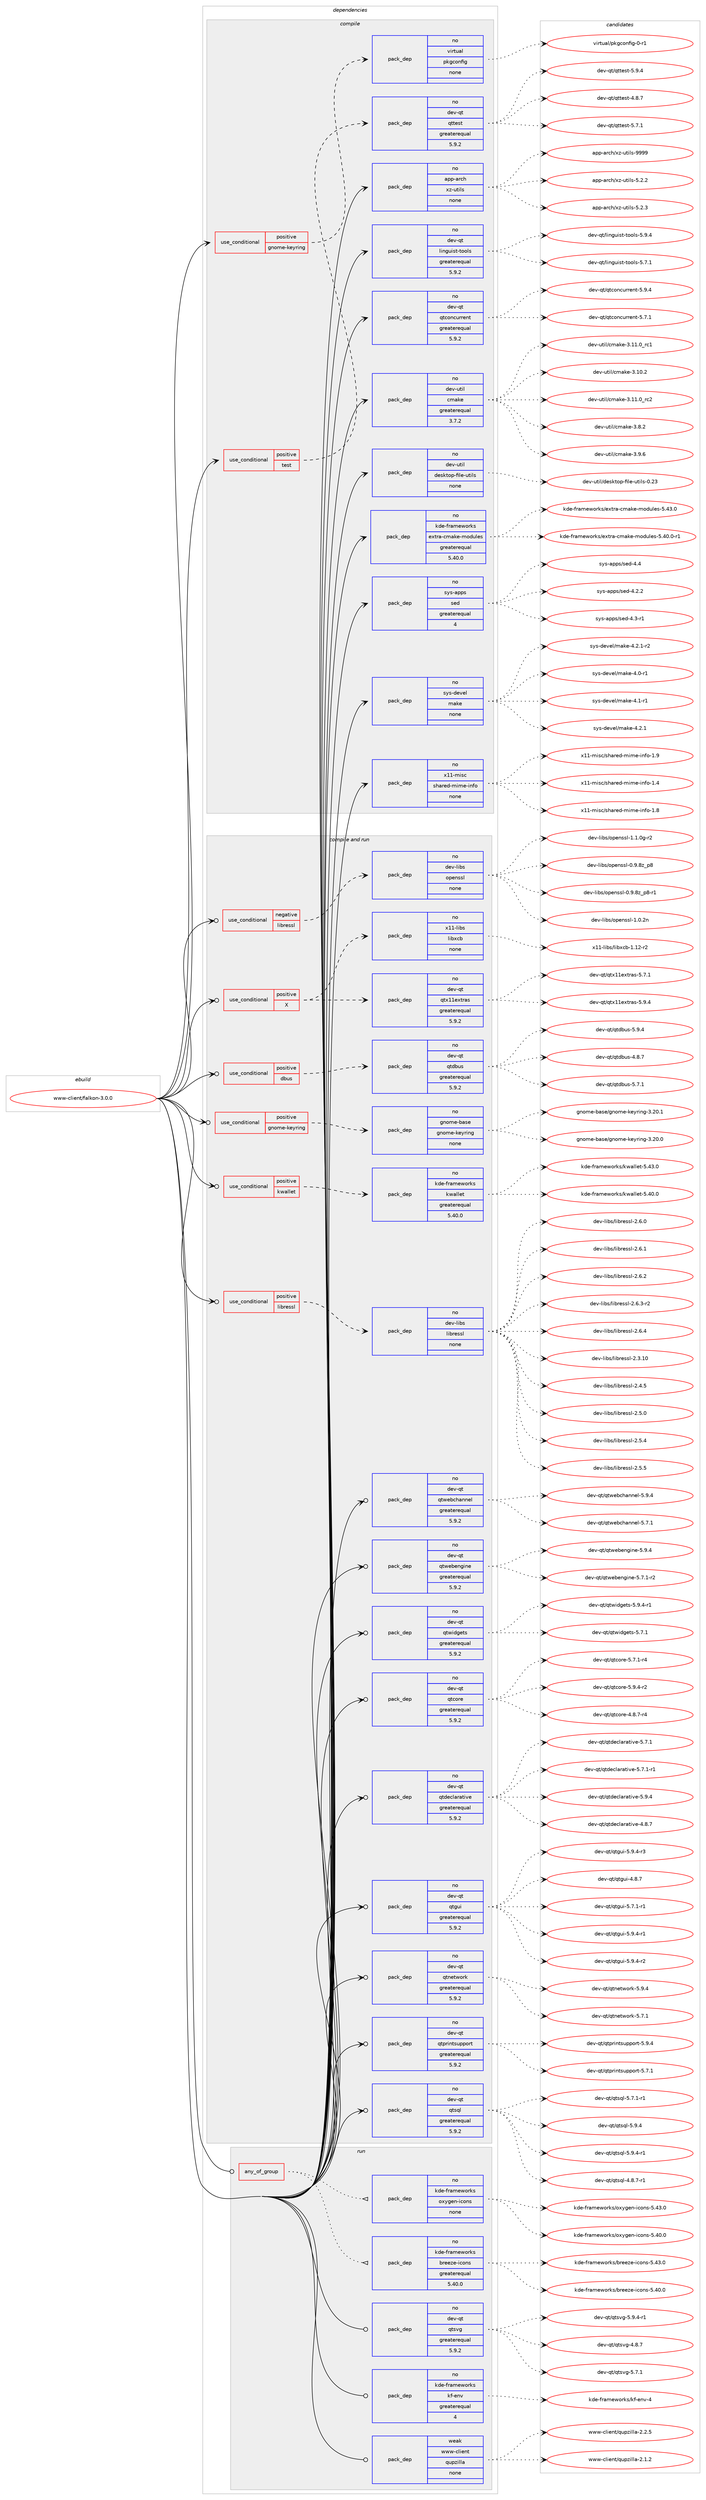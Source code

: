 digraph prolog {

# *************
# Graph options
# *************

newrank=true;
concentrate=true;
compound=true;
graph [rankdir=LR,fontname=Helvetica,fontsize=10,ranksep=1.5];#, ranksep=2.5, nodesep=0.2];
edge  [arrowhead=vee];
node  [fontname=Helvetica,fontsize=10];

# **********
# The ebuild
# **********

subgraph cluster_leftcol {
color=gray;
rank=same;
label=<<i>ebuild</i>>;
id [label="www-client/falkon-3.0.0", color=red, width=4, href="../www-client/falkon-3.0.0.svg"];
}

# ****************
# The dependencies
# ****************

subgraph cluster_midcol {
color=gray;
label=<<i>dependencies</i>>;
subgraph cluster_compile {
fillcolor="#eeeeee";
style=filled;
label=<<i>compile</i>>;
subgraph cond818 {
dependency7284 [label=<<TABLE BORDER="0" CELLBORDER="1" CELLSPACING="0" CELLPADDING="4"><TR><TD ROWSPAN="3" CELLPADDING="10">use_conditional</TD></TR><TR><TD>positive</TD></TR><TR><TD>gnome-keyring</TD></TR></TABLE>>, shape=none, color=red];
subgraph pack6366 {
dependency7285 [label=<<TABLE BORDER="0" CELLBORDER="1" CELLSPACING="0" CELLPADDING="4" WIDTH="220"><TR><TD ROWSPAN="6" CELLPADDING="30">pack_dep</TD></TR><TR><TD WIDTH="110">no</TD></TR><TR><TD>virtual</TD></TR><TR><TD>pkgconfig</TD></TR><TR><TD>none</TD></TR><TR><TD></TD></TR></TABLE>>, shape=none, color=blue];
}
dependency7284:e -> dependency7285:w [weight=20,style="dashed",arrowhead="vee"];
}
id:e -> dependency7284:w [weight=20,style="solid",arrowhead="vee"];
subgraph cond819 {
dependency7286 [label=<<TABLE BORDER="0" CELLBORDER="1" CELLSPACING="0" CELLPADDING="4"><TR><TD ROWSPAN="3" CELLPADDING="10">use_conditional</TD></TR><TR><TD>positive</TD></TR><TR><TD>test</TD></TR></TABLE>>, shape=none, color=red];
subgraph pack6367 {
dependency7287 [label=<<TABLE BORDER="0" CELLBORDER="1" CELLSPACING="0" CELLPADDING="4" WIDTH="220"><TR><TD ROWSPAN="6" CELLPADDING="30">pack_dep</TD></TR><TR><TD WIDTH="110">no</TD></TR><TR><TD>dev-qt</TD></TR><TR><TD>qttest</TD></TR><TR><TD>greaterequal</TD></TR><TR><TD>5.9.2</TD></TR></TABLE>>, shape=none, color=blue];
}
dependency7286:e -> dependency7287:w [weight=20,style="dashed",arrowhead="vee"];
}
id:e -> dependency7286:w [weight=20,style="solid",arrowhead="vee"];
subgraph pack6368 {
dependency7288 [label=<<TABLE BORDER="0" CELLBORDER="1" CELLSPACING="0" CELLPADDING="4" WIDTH="220"><TR><TD ROWSPAN="6" CELLPADDING="30">pack_dep</TD></TR><TR><TD WIDTH="110">no</TD></TR><TR><TD>app-arch</TD></TR><TR><TD>xz-utils</TD></TR><TR><TD>none</TD></TR><TR><TD></TD></TR></TABLE>>, shape=none, color=blue];
}
id:e -> dependency7288:w [weight=20,style="solid",arrowhead="vee"];
subgraph pack6369 {
dependency7289 [label=<<TABLE BORDER="0" CELLBORDER="1" CELLSPACING="0" CELLPADDING="4" WIDTH="220"><TR><TD ROWSPAN="6" CELLPADDING="30">pack_dep</TD></TR><TR><TD WIDTH="110">no</TD></TR><TR><TD>dev-qt</TD></TR><TR><TD>linguist-tools</TD></TR><TR><TD>greaterequal</TD></TR><TR><TD>5.9.2</TD></TR></TABLE>>, shape=none, color=blue];
}
id:e -> dependency7289:w [weight=20,style="solid",arrowhead="vee"];
subgraph pack6370 {
dependency7290 [label=<<TABLE BORDER="0" CELLBORDER="1" CELLSPACING="0" CELLPADDING="4" WIDTH="220"><TR><TD ROWSPAN="6" CELLPADDING="30">pack_dep</TD></TR><TR><TD WIDTH="110">no</TD></TR><TR><TD>dev-qt</TD></TR><TR><TD>qtconcurrent</TD></TR><TR><TD>greaterequal</TD></TR><TR><TD>5.9.2</TD></TR></TABLE>>, shape=none, color=blue];
}
id:e -> dependency7290:w [weight=20,style="solid",arrowhead="vee"];
subgraph pack6371 {
dependency7291 [label=<<TABLE BORDER="0" CELLBORDER="1" CELLSPACING="0" CELLPADDING="4" WIDTH="220"><TR><TD ROWSPAN="6" CELLPADDING="30">pack_dep</TD></TR><TR><TD WIDTH="110">no</TD></TR><TR><TD>dev-util</TD></TR><TR><TD>cmake</TD></TR><TR><TD>greaterequal</TD></TR><TR><TD>3.7.2</TD></TR></TABLE>>, shape=none, color=blue];
}
id:e -> dependency7291:w [weight=20,style="solid",arrowhead="vee"];
subgraph pack6372 {
dependency7292 [label=<<TABLE BORDER="0" CELLBORDER="1" CELLSPACING="0" CELLPADDING="4" WIDTH="220"><TR><TD ROWSPAN="6" CELLPADDING="30">pack_dep</TD></TR><TR><TD WIDTH="110">no</TD></TR><TR><TD>dev-util</TD></TR><TR><TD>desktop-file-utils</TD></TR><TR><TD>none</TD></TR><TR><TD></TD></TR></TABLE>>, shape=none, color=blue];
}
id:e -> dependency7292:w [weight=20,style="solid",arrowhead="vee"];
subgraph pack6373 {
dependency7293 [label=<<TABLE BORDER="0" CELLBORDER="1" CELLSPACING="0" CELLPADDING="4" WIDTH="220"><TR><TD ROWSPAN="6" CELLPADDING="30">pack_dep</TD></TR><TR><TD WIDTH="110">no</TD></TR><TR><TD>kde-frameworks</TD></TR><TR><TD>extra-cmake-modules</TD></TR><TR><TD>greaterequal</TD></TR><TR><TD>5.40.0</TD></TR></TABLE>>, shape=none, color=blue];
}
id:e -> dependency7293:w [weight=20,style="solid",arrowhead="vee"];
subgraph pack6374 {
dependency7294 [label=<<TABLE BORDER="0" CELLBORDER="1" CELLSPACING="0" CELLPADDING="4" WIDTH="220"><TR><TD ROWSPAN="6" CELLPADDING="30">pack_dep</TD></TR><TR><TD WIDTH="110">no</TD></TR><TR><TD>sys-apps</TD></TR><TR><TD>sed</TD></TR><TR><TD>greaterequal</TD></TR><TR><TD>4</TD></TR></TABLE>>, shape=none, color=blue];
}
id:e -> dependency7294:w [weight=20,style="solid",arrowhead="vee"];
subgraph pack6375 {
dependency7295 [label=<<TABLE BORDER="0" CELLBORDER="1" CELLSPACING="0" CELLPADDING="4" WIDTH="220"><TR><TD ROWSPAN="6" CELLPADDING="30">pack_dep</TD></TR><TR><TD WIDTH="110">no</TD></TR><TR><TD>sys-devel</TD></TR><TR><TD>make</TD></TR><TR><TD>none</TD></TR><TR><TD></TD></TR></TABLE>>, shape=none, color=blue];
}
id:e -> dependency7295:w [weight=20,style="solid",arrowhead="vee"];
subgraph pack6376 {
dependency7296 [label=<<TABLE BORDER="0" CELLBORDER="1" CELLSPACING="0" CELLPADDING="4" WIDTH="220"><TR><TD ROWSPAN="6" CELLPADDING="30">pack_dep</TD></TR><TR><TD WIDTH="110">no</TD></TR><TR><TD>x11-misc</TD></TR><TR><TD>shared-mime-info</TD></TR><TR><TD>none</TD></TR><TR><TD></TD></TR></TABLE>>, shape=none, color=blue];
}
id:e -> dependency7296:w [weight=20,style="solid",arrowhead="vee"];
}
subgraph cluster_compileandrun {
fillcolor="#eeeeee";
style=filled;
label=<<i>compile and run</i>>;
subgraph cond820 {
dependency7297 [label=<<TABLE BORDER="0" CELLBORDER="1" CELLSPACING="0" CELLPADDING="4"><TR><TD ROWSPAN="3" CELLPADDING="10">use_conditional</TD></TR><TR><TD>negative</TD></TR><TR><TD>libressl</TD></TR></TABLE>>, shape=none, color=red];
subgraph pack6377 {
dependency7298 [label=<<TABLE BORDER="0" CELLBORDER="1" CELLSPACING="0" CELLPADDING="4" WIDTH="220"><TR><TD ROWSPAN="6" CELLPADDING="30">pack_dep</TD></TR><TR><TD WIDTH="110">no</TD></TR><TR><TD>dev-libs</TD></TR><TR><TD>openssl</TD></TR><TR><TD>none</TD></TR><TR><TD></TD></TR></TABLE>>, shape=none, color=blue];
}
dependency7297:e -> dependency7298:w [weight=20,style="dashed",arrowhead="vee"];
}
id:e -> dependency7297:w [weight=20,style="solid",arrowhead="odotvee"];
subgraph cond821 {
dependency7299 [label=<<TABLE BORDER="0" CELLBORDER="1" CELLSPACING="0" CELLPADDING="4"><TR><TD ROWSPAN="3" CELLPADDING="10">use_conditional</TD></TR><TR><TD>positive</TD></TR><TR><TD>X</TD></TR></TABLE>>, shape=none, color=red];
subgraph pack6378 {
dependency7300 [label=<<TABLE BORDER="0" CELLBORDER="1" CELLSPACING="0" CELLPADDING="4" WIDTH="220"><TR><TD ROWSPAN="6" CELLPADDING="30">pack_dep</TD></TR><TR><TD WIDTH="110">no</TD></TR><TR><TD>dev-qt</TD></TR><TR><TD>qtx11extras</TD></TR><TR><TD>greaterequal</TD></TR><TR><TD>5.9.2</TD></TR></TABLE>>, shape=none, color=blue];
}
dependency7299:e -> dependency7300:w [weight=20,style="dashed",arrowhead="vee"];
subgraph pack6379 {
dependency7301 [label=<<TABLE BORDER="0" CELLBORDER="1" CELLSPACING="0" CELLPADDING="4" WIDTH="220"><TR><TD ROWSPAN="6" CELLPADDING="30">pack_dep</TD></TR><TR><TD WIDTH="110">no</TD></TR><TR><TD>x11-libs</TD></TR><TR><TD>libxcb</TD></TR><TR><TD>none</TD></TR><TR><TD></TD></TR></TABLE>>, shape=none, color=blue];
}
dependency7299:e -> dependency7301:w [weight=20,style="dashed",arrowhead="vee"];
}
id:e -> dependency7299:w [weight=20,style="solid",arrowhead="odotvee"];
subgraph cond822 {
dependency7302 [label=<<TABLE BORDER="0" CELLBORDER="1" CELLSPACING="0" CELLPADDING="4"><TR><TD ROWSPAN="3" CELLPADDING="10">use_conditional</TD></TR><TR><TD>positive</TD></TR><TR><TD>dbus</TD></TR></TABLE>>, shape=none, color=red];
subgraph pack6380 {
dependency7303 [label=<<TABLE BORDER="0" CELLBORDER="1" CELLSPACING="0" CELLPADDING="4" WIDTH="220"><TR><TD ROWSPAN="6" CELLPADDING="30">pack_dep</TD></TR><TR><TD WIDTH="110">no</TD></TR><TR><TD>dev-qt</TD></TR><TR><TD>qtdbus</TD></TR><TR><TD>greaterequal</TD></TR><TR><TD>5.9.2</TD></TR></TABLE>>, shape=none, color=blue];
}
dependency7302:e -> dependency7303:w [weight=20,style="dashed",arrowhead="vee"];
}
id:e -> dependency7302:w [weight=20,style="solid",arrowhead="odotvee"];
subgraph cond823 {
dependency7304 [label=<<TABLE BORDER="0" CELLBORDER="1" CELLSPACING="0" CELLPADDING="4"><TR><TD ROWSPAN="3" CELLPADDING="10">use_conditional</TD></TR><TR><TD>positive</TD></TR><TR><TD>gnome-keyring</TD></TR></TABLE>>, shape=none, color=red];
subgraph pack6381 {
dependency7305 [label=<<TABLE BORDER="0" CELLBORDER="1" CELLSPACING="0" CELLPADDING="4" WIDTH="220"><TR><TD ROWSPAN="6" CELLPADDING="30">pack_dep</TD></TR><TR><TD WIDTH="110">no</TD></TR><TR><TD>gnome-base</TD></TR><TR><TD>gnome-keyring</TD></TR><TR><TD>none</TD></TR><TR><TD></TD></TR></TABLE>>, shape=none, color=blue];
}
dependency7304:e -> dependency7305:w [weight=20,style="dashed",arrowhead="vee"];
}
id:e -> dependency7304:w [weight=20,style="solid",arrowhead="odotvee"];
subgraph cond824 {
dependency7306 [label=<<TABLE BORDER="0" CELLBORDER="1" CELLSPACING="0" CELLPADDING="4"><TR><TD ROWSPAN="3" CELLPADDING="10">use_conditional</TD></TR><TR><TD>positive</TD></TR><TR><TD>kwallet</TD></TR></TABLE>>, shape=none, color=red];
subgraph pack6382 {
dependency7307 [label=<<TABLE BORDER="0" CELLBORDER="1" CELLSPACING="0" CELLPADDING="4" WIDTH="220"><TR><TD ROWSPAN="6" CELLPADDING="30">pack_dep</TD></TR><TR><TD WIDTH="110">no</TD></TR><TR><TD>kde-frameworks</TD></TR><TR><TD>kwallet</TD></TR><TR><TD>greaterequal</TD></TR><TR><TD>5.40.0</TD></TR></TABLE>>, shape=none, color=blue];
}
dependency7306:e -> dependency7307:w [weight=20,style="dashed",arrowhead="vee"];
}
id:e -> dependency7306:w [weight=20,style="solid",arrowhead="odotvee"];
subgraph cond825 {
dependency7308 [label=<<TABLE BORDER="0" CELLBORDER="1" CELLSPACING="0" CELLPADDING="4"><TR><TD ROWSPAN="3" CELLPADDING="10">use_conditional</TD></TR><TR><TD>positive</TD></TR><TR><TD>libressl</TD></TR></TABLE>>, shape=none, color=red];
subgraph pack6383 {
dependency7309 [label=<<TABLE BORDER="0" CELLBORDER="1" CELLSPACING="0" CELLPADDING="4" WIDTH="220"><TR><TD ROWSPAN="6" CELLPADDING="30">pack_dep</TD></TR><TR><TD WIDTH="110">no</TD></TR><TR><TD>dev-libs</TD></TR><TR><TD>libressl</TD></TR><TR><TD>none</TD></TR><TR><TD></TD></TR></TABLE>>, shape=none, color=blue];
}
dependency7308:e -> dependency7309:w [weight=20,style="dashed",arrowhead="vee"];
}
id:e -> dependency7308:w [weight=20,style="solid",arrowhead="odotvee"];
subgraph pack6384 {
dependency7310 [label=<<TABLE BORDER="0" CELLBORDER="1" CELLSPACING="0" CELLPADDING="4" WIDTH="220"><TR><TD ROWSPAN="6" CELLPADDING="30">pack_dep</TD></TR><TR><TD WIDTH="110">no</TD></TR><TR><TD>dev-qt</TD></TR><TR><TD>qtcore</TD></TR><TR><TD>greaterequal</TD></TR><TR><TD>5.9.2</TD></TR></TABLE>>, shape=none, color=blue];
}
id:e -> dependency7310:w [weight=20,style="solid",arrowhead="odotvee"];
subgraph pack6385 {
dependency7311 [label=<<TABLE BORDER="0" CELLBORDER="1" CELLSPACING="0" CELLPADDING="4" WIDTH="220"><TR><TD ROWSPAN="6" CELLPADDING="30">pack_dep</TD></TR><TR><TD WIDTH="110">no</TD></TR><TR><TD>dev-qt</TD></TR><TR><TD>qtdeclarative</TD></TR><TR><TD>greaterequal</TD></TR><TR><TD>5.9.2</TD></TR></TABLE>>, shape=none, color=blue];
}
id:e -> dependency7311:w [weight=20,style="solid",arrowhead="odotvee"];
subgraph pack6386 {
dependency7312 [label=<<TABLE BORDER="0" CELLBORDER="1" CELLSPACING="0" CELLPADDING="4" WIDTH="220"><TR><TD ROWSPAN="6" CELLPADDING="30">pack_dep</TD></TR><TR><TD WIDTH="110">no</TD></TR><TR><TD>dev-qt</TD></TR><TR><TD>qtgui</TD></TR><TR><TD>greaterequal</TD></TR><TR><TD>5.9.2</TD></TR></TABLE>>, shape=none, color=blue];
}
id:e -> dependency7312:w [weight=20,style="solid",arrowhead="odotvee"];
subgraph pack6387 {
dependency7313 [label=<<TABLE BORDER="0" CELLBORDER="1" CELLSPACING="0" CELLPADDING="4" WIDTH="220"><TR><TD ROWSPAN="6" CELLPADDING="30">pack_dep</TD></TR><TR><TD WIDTH="110">no</TD></TR><TR><TD>dev-qt</TD></TR><TR><TD>qtnetwork</TD></TR><TR><TD>greaterequal</TD></TR><TR><TD>5.9.2</TD></TR></TABLE>>, shape=none, color=blue];
}
id:e -> dependency7313:w [weight=20,style="solid",arrowhead="odotvee"];
subgraph pack6388 {
dependency7314 [label=<<TABLE BORDER="0" CELLBORDER="1" CELLSPACING="0" CELLPADDING="4" WIDTH="220"><TR><TD ROWSPAN="6" CELLPADDING="30">pack_dep</TD></TR><TR><TD WIDTH="110">no</TD></TR><TR><TD>dev-qt</TD></TR><TR><TD>qtprintsupport</TD></TR><TR><TD>greaterequal</TD></TR><TR><TD>5.9.2</TD></TR></TABLE>>, shape=none, color=blue];
}
id:e -> dependency7314:w [weight=20,style="solid",arrowhead="odotvee"];
subgraph pack6389 {
dependency7315 [label=<<TABLE BORDER="0" CELLBORDER="1" CELLSPACING="0" CELLPADDING="4" WIDTH="220"><TR><TD ROWSPAN="6" CELLPADDING="30">pack_dep</TD></TR><TR><TD WIDTH="110">no</TD></TR><TR><TD>dev-qt</TD></TR><TR><TD>qtsql</TD></TR><TR><TD>greaterequal</TD></TR><TR><TD>5.9.2</TD></TR></TABLE>>, shape=none, color=blue];
}
id:e -> dependency7315:w [weight=20,style="solid",arrowhead="odotvee"];
subgraph pack6390 {
dependency7316 [label=<<TABLE BORDER="0" CELLBORDER="1" CELLSPACING="0" CELLPADDING="4" WIDTH="220"><TR><TD ROWSPAN="6" CELLPADDING="30">pack_dep</TD></TR><TR><TD WIDTH="110">no</TD></TR><TR><TD>dev-qt</TD></TR><TR><TD>qtwebchannel</TD></TR><TR><TD>greaterequal</TD></TR><TR><TD>5.9.2</TD></TR></TABLE>>, shape=none, color=blue];
}
id:e -> dependency7316:w [weight=20,style="solid",arrowhead="odotvee"];
subgraph pack6391 {
dependency7317 [label=<<TABLE BORDER="0" CELLBORDER="1" CELLSPACING="0" CELLPADDING="4" WIDTH="220"><TR><TD ROWSPAN="6" CELLPADDING="30">pack_dep</TD></TR><TR><TD WIDTH="110">no</TD></TR><TR><TD>dev-qt</TD></TR><TR><TD>qtwebengine</TD></TR><TR><TD>greaterequal</TD></TR><TR><TD>5.9.2</TD></TR></TABLE>>, shape=none, color=blue];
}
id:e -> dependency7317:w [weight=20,style="solid",arrowhead="odotvee"];
subgraph pack6392 {
dependency7318 [label=<<TABLE BORDER="0" CELLBORDER="1" CELLSPACING="0" CELLPADDING="4" WIDTH="220"><TR><TD ROWSPAN="6" CELLPADDING="30">pack_dep</TD></TR><TR><TD WIDTH="110">no</TD></TR><TR><TD>dev-qt</TD></TR><TR><TD>qtwidgets</TD></TR><TR><TD>greaterequal</TD></TR><TR><TD>5.9.2</TD></TR></TABLE>>, shape=none, color=blue];
}
id:e -> dependency7318:w [weight=20,style="solid",arrowhead="odotvee"];
}
subgraph cluster_run {
fillcolor="#eeeeee";
style=filled;
label=<<i>run</i>>;
subgraph any77 {
dependency7319 [label=<<TABLE BORDER="0" CELLBORDER="1" CELLSPACING="0" CELLPADDING="4"><TR><TD CELLPADDING="10">any_of_group</TD></TR></TABLE>>, shape=none, color=red];subgraph pack6393 {
dependency7320 [label=<<TABLE BORDER="0" CELLBORDER="1" CELLSPACING="0" CELLPADDING="4" WIDTH="220"><TR><TD ROWSPAN="6" CELLPADDING="30">pack_dep</TD></TR><TR><TD WIDTH="110">no</TD></TR><TR><TD>kde-frameworks</TD></TR><TR><TD>breeze-icons</TD></TR><TR><TD>greaterequal</TD></TR><TR><TD>5.40.0</TD></TR></TABLE>>, shape=none, color=blue];
}
dependency7319:e -> dependency7320:w [weight=20,style="dotted",arrowhead="oinv"];
subgraph pack6394 {
dependency7321 [label=<<TABLE BORDER="0" CELLBORDER="1" CELLSPACING="0" CELLPADDING="4" WIDTH="220"><TR><TD ROWSPAN="6" CELLPADDING="30">pack_dep</TD></TR><TR><TD WIDTH="110">no</TD></TR><TR><TD>kde-frameworks</TD></TR><TR><TD>oxygen-icons</TD></TR><TR><TD>none</TD></TR><TR><TD></TD></TR></TABLE>>, shape=none, color=blue];
}
dependency7319:e -> dependency7321:w [weight=20,style="dotted",arrowhead="oinv"];
}
id:e -> dependency7319:w [weight=20,style="solid",arrowhead="odot"];
subgraph pack6395 {
dependency7322 [label=<<TABLE BORDER="0" CELLBORDER="1" CELLSPACING="0" CELLPADDING="4" WIDTH="220"><TR><TD ROWSPAN="6" CELLPADDING="30">pack_dep</TD></TR><TR><TD WIDTH="110">no</TD></TR><TR><TD>dev-qt</TD></TR><TR><TD>qtsvg</TD></TR><TR><TD>greaterequal</TD></TR><TR><TD>5.9.2</TD></TR></TABLE>>, shape=none, color=blue];
}
id:e -> dependency7322:w [weight=20,style="solid",arrowhead="odot"];
subgraph pack6396 {
dependency7323 [label=<<TABLE BORDER="0" CELLBORDER="1" CELLSPACING="0" CELLPADDING="4" WIDTH="220"><TR><TD ROWSPAN="6" CELLPADDING="30">pack_dep</TD></TR><TR><TD WIDTH="110">no</TD></TR><TR><TD>kde-frameworks</TD></TR><TR><TD>kf-env</TD></TR><TR><TD>greaterequal</TD></TR><TR><TD>4</TD></TR></TABLE>>, shape=none, color=blue];
}
id:e -> dependency7323:w [weight=20,style="solid",arrowhead="odot"];
subgraph pack6397 {
dependency7324 [label=<<TABLE BORDER="0" CELLBORDER="1" CELLSPACING="0" CELLPADDING="4" WIDTH="220"><TR><TD ROWSPAN="6" CELLPADDING="30">pack_dep</TD></TR><TR><TD WIDTH="110">weak</TD></TR><TR><TD>www-client</TD></TR><TR><TD>qupzilla</TD></TR><TR><TD>none</TD></TR><TR><TD></TD></TR></TABLE>>, shape=none, color=blue];
}
id:e -> dependency7324:w [weight=20,style="solid",arrowhead="odot"];
}
}

# **************
# The candidates
# **************

subgraph cluster_choices {
rank=same;
color=gray;
label=<<i>candidates</i>>;

subgraph choice6366 {
color=black;
nodesep=1;
choice11810511411611797108471121071039911111010210510345484511449 [label="virtual/pkgconfig-0-r1", color=red, width=4,href="../virtual/pkgconfig-0-r1.svg"];
dependency7285:e -> choice11810511411611797108471121071039911111010210510345484511449:w [style=dotted,weight="100"];
}
subgraph choice6367 {
color=black;
nodesep=1;
choice1001011184511311647113116116101115116455246564655 [label="dev-qt/qttest-4.8.7", color=red, width=4,href="../dev-qt/qttest-4.8.7.svg"];
choice1001011184511311647113116116101115116455346554649 [label="dev-qt/qttest-5.7.1", color=red, width=4,href="../dev-qt/qttest-5.7.1.svg"];
choice1001011184511311647113116116101115116455346574652 [label="dev-qt/qttest-5.9.4", color=red, width=4,href="../dev-qt/qttest-5.9.4.svg"];
dependency7287:e -> choice1001011184511311647113116116101115116455246564655:w [style=dotted,weight="100"];
dependency7287:e -> choice1001011184511311647113116116101115116455346554649:w [style=dotted,weight="100"];
dependency7287:e -> choice1001011184511311647113116116101115116455346574652:w [style=dotted,weight="100"];
}
subgraph choice6368 {
color=black;
nodesep=1;
choice971121124597114991044712012245117116105108115455346504650 [label="app-arch/xz-utils-5.2.2", color=red, width=4,href="../app-arch/xz-utils-5.2.2.svg"];
choice971121124597114991044712012245117116105108115455346504651 [label="app-arch/xz-utils-5.2.3", color=red, width=4,href="../app-arch/xz-utils-5.2.3.svg"];
choice9711211245971149910447120122451171161051081154557575757 [label="app-arch/xz-utils-9999", color=red, width=4,href="../app-arch/xz-utils-9999.svg"];
dependency7288:e -> choice971121124597114991044712012245117116105108115455346504650:w [style=dotted,weight="100"];
dependency7288:e -> choice971121124597114991044712012245117116105108115455346504651:w [style=dotted,weight="100"];
dependency7288:e -> choice9711211245971149910447120122451171161051081154557575757:w [style=dotted,weight="100"];
}
subgraph choice6369 {
color=black;
nodesep=1;
choice100101118451131164710810511010311710511511645116111111108115455346554649 [label="dev-qt/linguist-tools-5.7.1", color=red, width=4,href="../dev-qt/linguist-tools-5.7.1.svg"];
choice100101118451131164710810511010311710511511645116111111108115455346574652 [label="dev-qt/linguist-tools-5.9.4", color=red, width=4,href="../dev-qt/linguist-tools-5.9.4.svg"];
dependency7289:e -> choice100101118451131164710810511010311710511511645116111111108115455346554649:w [style=dotted,weight="100"];
dependency7289:e -> choice100101118451131164710810511010311710511511645116111111108115455346574652:w [style=dotted,weight="100"];
}
subgraph choice6370 {
color=black;
nodesep=1;
choice10010111845113116471131169911111099117114114101110116455346554649 [label="dev-qt/qtconcurrent-5.7.1", color=red, width=4,href="../dev-qt/qtconcurrent-5.7.1.svg"];
choice10010111845113116471131169911111099117114114101110116455346574652 [label="dev-qt/qtconcurrent-5.9.4", color=red, width=4,href="../dev-qt/qtconcurrent-5.9.4.svg"];
dependency7290:e -> choice10010111845113116471131169911111099117114114101110116455346554649:w [style=dotted,weight="100"];
dependency7290:e -> choice10010111845113116471131169911111099117114114101110116455346574652:w [style=dotted,weight="100"];
}
subgraph choice6371 {
color=black;
nodesep=1;
choice1001011184511711610510847991099710710145514649494648951149949 [label="dev-util/cmake-3.11.0_rc1", color=red, width=4,href="../dev-util/cmake-3.11.0_rc1.svg"];
choice1001011184511711610510847991099710710145514649484650 [label="dev-util/cmake-3.10.2", color=red, width=4,href="../dev-util/cmake-3.10.2.svg"];
choice1001011184511711610510847991099710710145514649494648951149950 [label="dev-util/cmake-3.11.0_rc2", color=red, width=4,href="../dev-util/cmake-3.11.0_rc2.svg"];
choice10010111845117116105108479910997107101455146564650 [label="dev-util/cmake-3.8.2", color=red, width=4,href="../dev-util/cmake-3.8.2.svg"];
choice10010111845117116105108479910997107101455146574654 [label="dev-util/cmake-3.9.6", color=red, width=4,href="../dev-util/cmake-3.9.6.svg"];
dependency7291:e -> choice1001011184511711610510847991099710710145514649494648951149949:w [style=dotted,weight="100"];
dependency7291:e -> choice1001011184511711610510847991099710710145514649484650:w [style=dotted,weight="100"];
dependency7291:e -> choice1001011184511711610510847991099710710145514649494648951149950:w [style=dotted,weight="100"];
dependency7291:e -> choice10010111845117116105108479910997107101455146564650:w [style=dotted,weight="100"];
dependency7291:e -> choice10010111845117116105108479910997107101455146574654:w [style=dotted,weight="100"];
}
subgraph choice6372 {
color=black;
nodesep=1;
choice100101118451171161051084710010111510711611111245102105108101451171161051081154548465051 [label="dev-util/desktop-file-utils-0.23", color=red, width=4,href="../dev-util/desktop-file-utils-0.23.svg"];
dependency7292:e -> choice100101118451171161051084710010111510711611111245102105108101451171161051081154548465051:w [style=dotted,weight="100"];
}
subgraph choice6373 {
color=black;
nodesep=1;
choice1071001014510211497109101119111114107115471011201161149745991099710710145109111100117108101115455346524846484511449 [label="kde-frameworks/extra-cmake-modules-5.40.0-r1", color=red, width=4,href="../kde-frameworks/extra-cmake-modules-5.40.0-r1.svg"];
choice107100101451021149710910111911111410711547101120116114974599109971071014510911110011710810111545534652514648 [label="kde-frameworks/extra-cmake-modules-5.43.0", color=red, width=4,href="../kde-frameworks/extra-cmake-modules-5.43.0.svg"];
dependency7293:e -> choice1071001014510211497109101119111114107115471011201161149745991099710710145109111100117108101115455346524846484511449:w [style=dotted,weight="100"];
dependency7293:e -> choice107100101451021149710910111911111410711547101120116114974599109971071014510911110011710810111545534652514648:w [style=dotted,weight="100"];
}
subgraph choice6374 {
color=black;
nodesep=1;
choice115121115459711211211547115101100455246504650 [label="sys-apps/sed-4.2.2", color=red, width=4,href="../sys-apps/sed-4.2.2.svg"];
choice115121115459711211211547115101100455246514511449 [label="sys-apps/sed-4.3-r1", color=red, width=4,href="../sys-apps/sed-4.3-r1.svg"];
choice11512111545971121121154711510110045524652 [label="sys-apps/sed-4.4", color=red, width=4,href="../sys-apps/sed-4.4.svg"];
dependency7294:e -> choice115121115459711211211547115101100455246504650:w [style=dotted,weight="100"];
dependency7294:e -> choice115121115459711211211547115101100455246514511449:w [style=dotted,weight="100"];
dependency7294:e -> choice11512111545971121121154711510110045524652:w [style=dotted,weight="100"];
}
subgraph choice6375 {
color=black;
nodesep=1;
choice115121115451001011181011084710997107101455246484511449 [label="sys-devel/make-4.0-r1", color=red, width=4,href="../sys-devel/make-4.0-r1.svg"];
choice115121115451001011181011084710997107101455246494511449 [label="sys-devel/make-4.1-r1", color=red, width=4,href="../sys-devel/make-4.1-r1.svg"];
choice115121115451001011181011084710997107101455246504649 [label="sys-devel/make-4.2.1", color=red, width=4,href="../sys-devel/make-4.2.1.svg"];
choice1151211154510010111810110847109971071014552465046494511450 [label="sys-devel/make-4.2.1-r2", color=red, width=4,href="../sys-devel/make-4.2.1-r2.svg"];
dependency7295:e -> choice115121115451001011181011084710997107101455246484511449:w [style=dotted,weight="100"];
dependency7295:e -> choice115121115451001011181011084710997107101455246494511449:w [style=dotted,weight="100"];
dependency7295:e -> choice115121115451001011181011084710997107101455246504649:w [style=dotted,weight="100"];
dependency7295:e -> choice1151211154510010111810110847109971071014552465046494511450:w [style=dotted,weight="100"];
}
subgraph choice6376 {
color=black;
nodesep=1;
choice120494945109105115994711510497114101100451091051091014510511010211145494652 [label="x11-misc/shared-mime-info-1.4", color=red, width=4,href="../x11-misc/shared-mime-info-1.4.svg"];
choice120494945109105115994711510497114101100451091051091014510511010211145494656 [label="x11-misc/shared-mime-info-1.8", color=red, width=4,href="../x11-misc/shared-mime-info-1.8.svg"];
choice120494945109105115994711510497114101100451091051091014510511010211145494657 [label="x11-misc/shared-mime-info-1.9", color=red, width=4,href="../x11-misc/shared-mime-info-1.9.svg"];
dependency7296:e -> choice120494945109105115994711510497114101100451091051091014510511010211145494652:w [style=dotted,weight="100"];
dependency7296:e -> choice120494945109105115994711510497114101100451091051091014510511010211145494656:w [style=dotted,weight="100"];
dependency7296:e -> choice120494945109105115994711510497114101100451091051091014510511010211145494657:w [style=dotted,weight="100"];
}
subgraph choice6377 {
color=black;
nodesep=1;
choice1001011184510810598115471111121011101151151084548465746561229511256 [label="dev-libs/openssl-0.9.8z_p8", color=red, width=4,href="../dev-libs/openssl-0.9.8z_p8.svg"];
choice10010111845108105981154711111210111011511510845484657465612295112564511449 [label="dev-libs/openssl-0.9.8z_p8-r1", color=red, width=4,href="../dev-libs/openssl-0.9.8z_p8-r1.svg"];
choice100101118451081059811547111112101110115115108454946484650110 [label="dev-libs/openssl-1.0.2n", color=red, width=4,href="../dev-libs/openssl-1.0.2n.svg"];
choice1001011184510810598115471111121011101151151084549464946481034511450 [label="dev-libs/openssl-1.1.0g-r2", color=red, width=4,href="../dev-libs/openssl-1.1.0g-r2.svg"];
dependency7298:e -> choice1001011184510810598115471111121011101151151084548465746561229511256:w [style=dotted,weight="100"];
dependency7298:e -> choice10010111845108105981154711111210111011511510845484657465612295112564511449:w [style=dotted,weight="100"];
dependency7298:e -> choice100101118451081059811547111112101110115115108454946484650110:w [style=dotted,weight="100"];
dependency7298:e -> choice1001011184510810598115471111121011101151151084549464946481034511450:w [style=dotted,weight="100"];
}
subgraph choice6378 {
color=black;
nodesep=1;
choice1001011184511311647113116120494910112011611497115455346554649 [label="dev-qt/qtx11extras-5.7.1", color=red, width=4,href="../dev-qt/qtx11extras-5.7.1.svg"];
choice1001011184511311647113116120494910112011611497115455346574652 [label="dev-qt/qtx11extras-5.9.4", color=red, width=4,href="../dev-qt/qtx11extras-5.9.4.svg"];
dependency7300:e -> choice1001011184511311647113116120494910112011611497115455346554649:w [style=dotted,weight="100"];
dependency7300:e -> choice1001011184511311647113116120494910112011611497115455346574652:w [style=dotted,weight="100"];
}
subgraph choice6379 {
color=black;
nodesep=1;
choice120494945108105981154710810598120999845494649504511450 [label="x11-libs/libxcb-1.12-r2", color=red, width=4,href="../x11-libs/libxcb-1.12-r2.svg"];
dependency7301:e -> choice120494945108105981154710810598120999845494649504511450:w [style=dotted,weight="100"];
}
subgraph choice6380 {
color=black;
nodesep=1;
choice100101118451131164711311610098117115455246564655 [label="dev-qt/qtdbus-4.8.7", color=red, width=4,href="../dev-qt/qtdbus-4.8.7.svg"];
choice100101118451131164711311610098117115455346554649 [label="dev-qt/qtdbus-5.7.1", color=red, width=4,href="../dev-qt/qtdbus-5.7.1.svg"];
choice100101118451131164711311610098117115455346574652 [label="dev-qt/qtdbus-5.9.4", color=red, width=4,href="../dev-qt/qtdbus-5.9.4.svg"];
dependency7303:e -> choice100101118451131164711311610098117115455246564655:w [style=dotted,weight="100"];
dependency7303:e -> choice100101118451131164711311610098117115455346554649:w [style=dotted,weight="100"];
dependency7303:e -> choice100101118451131164711311610098117115455346574652:w [style=dotted,weight="100"];
}
subgraph choice6381 {
color=black;
nodesep=1;
choice103110111109101459897115101471031101111091014510710112111410511010345514650484648 [label="gnome-base/gnome-keyring-3.20.0", color=red, width=4,href="../gnome-base/gnome-keyring-3.20.0.svg"];
choice103110111109101459897115101471031101111091014510710112111410511010345514650484649 [label="gnome-base/gnome-keyring-3.20.1", color=red, width=4,href="../gnome-base/gnome-keyring-3.20.1.svg"];
dependency7305:e -> choice103110111109101459897115101471031101111091014510710112111410511010345514650484648:w [style=dotted,weight="100"];
dependency7305:e -> choice103110111109101459897115101471031101111091014510710112111410511010345514650484649:w [style=dotted,weight="100"];
}
subgraph choice6382 {
color=black;
nodesep=1;
choice1071001014510211497109101119111114107115471071199710810810111645534652484648 [label="kde-frameworks/kwallet-5.40.0", color=red, width=4,href="../kde-frameworks/kwallet-5.40.0.svg"];
choice1071001014510211497109101119111114107115471071199710810810111645534652514648 [label="kde-frameworks/kwallet-5.43.0", color=red, width=4,href="../kde-frameworks/kwallet-5.43.0.svg"];
dependency7307:e -> choice1071001014510211497109101119111114107115471071199710810810111645534652484648:w [style=dotted,weight="100"];
dependency7307:e -> choice1071001014510211497109101119111114107115471071199710810810111645534652514648:w [style=dotted,weight="100"];
}
subgraph choice6383 {
color=black;
nodesep=1;
choice1001011184510810598115471081059811410111511510845504651464948 [label="dev-libs/libressl-2.3.10", color=red, width=4,href="../dev-libs/libressl-2.3.10.svg"];
choice10010111845108105981154710810598114101115115108455046524653 [label="dev-libs/libressl-2.4.5", color=red, width=4,href="../dev-libs/libressl-2.4.5.svg"];
choice10010111845108105981154710810598114101115115108455046534648 [label="dev-libs/libressl-2.5.0", color=red, width=4,href="../dev-libs/libressl-2.5.0.svg"];
choice10010111845108105981154710810598114101115115108455046534652 [label="dev-libs/libressl-2.5.4", color=red, width=4,href="../dev-libs/libressl-2.5.4.svg"];
choice10010111845108105981154710810598114101115115108455046534653 [label="dev-libs/libressl-2.5.5", color=red, width=4,href="../dev-libs/libressl-2.5.5.svg"];
choice10010111845108105981154710810598114101115115108455046544648 [label="dev-libs/libressl-2.6.0", color=red, width=4,href="../dev-libs/libressl-2.6.0.svg"];
choice10010111845108105981154710810598114101115115108455046544649 [label="dev-libs/libressl-2.6.1", color=red, width=4,href="../dev-libs/libressl-2.6.1.svg"];
choice10010111845108105981154710810598114101115115108455046544650 [label="dev-libs/libressl-2.6.2", color=red, width=4,href="../dev-libs/libressl-2.6.2.svg"];
choice100101118451081059811547108105981141011151151084550465446514511450 [label="dev-libs/libressl-2.6.3-r2", color=red, width=4,href="../dev-libs/libressl-2.6.3-r2.svg"];
choice10010111845108105981154710810598114101115115108455046544652 [label="dev-libs/libressl-2.6.4", color=red, width=4,href="../dev-libs/libressl-2.6.4.svg"];
dependency7309:e -> choice1001011184510810598115471081059811410111511510845504651464948:w [style=dotted,weight="100"];
dependency7309:e -> choice10010111845108105981154710810598114101115115108455046524653:w [style=dotted,weight="100"];
dependency7309:e -> choice10010111845108105981154710810598114101115115108455046534648:w [style=dotted,weight="100"];
dependency7309:e -> choice10010111845108105981154710810598114101115115108455046534652:w [style=dotted,weight="100"];
dependency7309:e -> choice10010111845108105981154710810598114101115115108455046534653:w [style=dotted,weight="100"];
dependency7309:e -> choice10010111845108105981154710810598114101115115108455046544648:w [style=dotted,weight="100"];
dependency7309:e -> choice10010111845108105981154710810598114101115115108455046544649:w [style=dotted,weight="100"];
dependency7309:e -> choice10010111845108105981154710810598114101115115108455046544650:w [style=dotted,weight="100"];
dependency7309:e -> choice100101118451081059811547108105981141011151151084550465446514511450:w [style=dotted,weight="100"];
dependency7309:e -> choice10010111845108105981154710810598114101115115108455046544652:w [style=dotted,weight="100"];
}
subgraph choice6384 {
color=black;
nodesep=1;
choice1001011184511311647113116991111141014552465646554511452 [label="dev-qt/qtcore-4.8.7-r4", color=red, width=4,href="../dev-qt/qtcore-4.8.7-r4.svg"];
choice1001011184511311647113116991111141014553465546494511452 [label="dev-qt/qtcore-5.7.1-r4", color=red, width=4,href="../dev-qt/qtcore-5.7.1-r4.svg"];
choice1001011184511311647113116991111141014553465746524511450 [label="dev-qt/qtcore-5.9.4-r2", color=red, width=4,href="../dev-qt/qtcore-5.9.4-r2.svg"];
dependency7310:e -> choice1001011184511311647113116991111141014552465646554511452:w [style=dotted,weight="100"];
dependency7310:e -> choice1001011184511311647113116991111141014553465546494511452:w [style=dotted,weight="100"];
dependency7310:e -> choice1001011184511311647113116991111141014553465746524511450:w [style=dotted,weight="100"];
}
subgraph choice6385 {
color=black;
nodesep=1;
choice1001011184511311647113116100101991089711497116105118101455246564655 [label="dev-qt/qtdeclarative-4.8.7", color=red, width=4,href="../dev-qt/qtdeclarative-4.8.7.svg"];
choice1001011184511311647113116100101991089711497116105118101455346554649 [label="dev-qt/qtdeclarative-5.7.1", color=red, width=4,href="../dev-qt/qtdeclarative-5.7.1.svg"];
choice10010111845113116471131161001019910897114971161051181014553465546494511449 [label="dev-qt/qtdeclarative-5.7.1-r1", color=red, width=4,href="../dev-qt/qtdeclarative-5.7.1-r1.svg"];
choice1001011184511311647113116100101991089711497116105118101455346574652 [label="dev-qt/qtdeclarative-5.9.4", color=red, width=4,href="../dev-qt/qtdeclarative-5.9.4.svg"];
dependency7311:e -> choice1001011184511311647113116100101991089711497116105118101455246564655:w [style=dotted,weight="100"];
dependency7311:e -> choice1001011184511311647113116100101991089711497116105118101455346554649:w [style=dotted,weight="100"];
dependency7311:e -> choice10010111845113116471131161001019910897114971161051181014553465546494511449:w [style=dotted,weight="100"];
dependency7311:e -> choice1001011184511311647113116100101991089711497116105118101455346574652:w [style=dotted,weight="100"];
}
subgraph choice6386 {
color=black;
nodesep=1;
choice1001011184511311647113116103117105455246564655 [label="dev-qt/qtgui-4.8.7", color=red, width=4,href="../dev-qt/qtgui-4.8.7.svg"];
choice10010111845113116471131161031171054553465546494511449 [label="dev-qt/qtgui-5.7.1-r1", color=red, width=4,href="../dev-qt/qtgui-5.7.1-r1.svg"];
choice10010111845113116471131161031171054553465746524511449 [label="dev-qt/qtgui-5.9.4-r1", color=red, width=4,href="../dev-qt/qtgui-5.9.4-r1.svg"];
choice10010111845113116471131161031171054553465746524511450 [label="dev-qt/qtgui-5.9.4-r2", color=red, width=4,href="../dev-qt/qtgui-5.9.4-r2.svg"];
choice10010111845113116471131161031171054553465746524511451 [label="dev-qt/qtgui-5.9.4-r3", color=red, width=4,href="../dev-qt/qtgui-5.9.4-r3.svg"];
dependency7312:e -> choice1001011184511311647113116103117105455246564655:w [style=dotted,weight="100"];
dependency7312:e -> choice10010111845113116471131161031171054553465546494511449:w [style=dotted,weight="100"];
dependency7312:e -> choice10010111845113116471131161031171054553465746524511449:w [style=dotted,weight="100"];
dependency7312:e -> choice10010111845113116471131161031171054553465746524511450:w [style=dotted,weight="100"];
dependency7312:e -> choice10010111845113116471131161031171054553465746524511451:w [style=dotted,weight="100"];
}
subgraph choice6387 {
color=black;
nodesep=1;
choice1001011184511311647113116110101116119111114107455346554649 [label="dev-qt/qtnetwork-5.7.1", color=red, width=4,href="../dev-qt/qtnetwork-5.7.1.svg"];
choice1001011184511311647113116110101116119111114107455346574652 [label="dev-qt/qtnetwork-5.9.4", color=red, width=4,href="../dev-qt/qtnetwork-5.9.4.svg"];
dependency7313:e -> choice1001011184511311647113116110101116119111114107455346554649:w [style=dotted,weight="100"];
dependency7313:e -> choice1001011184511311647113116110101116119111114107455346574652:w [style=dotted,weight="100"];
}
subgraph choice6388 {
color=black;
nodesep=1;
choice1001011184511311647113116112114105110116115117112112111114116455346554649 [label="dev-qt/qtprintsupport-5.7.1", color=red, width=4,href="../dev-qt/qtprintsupport-5.7.1.svg"];
choice1001011184511311647113116112114105110116115117112112111114116455346574652 [label="dev-qt/qtprintsupport-5.9.4", color=red, width=4,href="../dev-qt/qtprintsupport-5.9.4.svg"];
dependency7314:e -> choice1001011184511311647113116112114105110116115117112112111114116455346554649:w [style=dotted,weight="100"];
dependency7314:e -> choice1001011184511311647113116112114105110116115117112112111114116455346574652:w [style=dotted,weight="100"];
}
subgraph choice6389 {
color=black;
nodesep=1;
choice10010111845113116471131161151131084552465646554511449 [label="dev-qt/qtsql-4.8.7-r1", color=red, width=4,href="../dev-qt/qtsql-4.8.7-r1.svg"];
choice10010111845113116471131161151131084553465546494511449 [label="dev-qt/qtsql-5.7.1-r1", color=red, width=4,href="../dev-qt/qtsql-5.7.1-r1.svg"];
choice1001011184511311647113116115113108455346574652 [label="dev-qt/qtsql-5.9.4", color=red, width=4,href="../dev-qt/qtsql-5.9.4.svg"];
choice10010111845113116471131161151131084553465746524511449 [label="dev-qt/qtsql-5.9.4-r1", color=red, width=4,href="../dev-qt/qtsql-5.9.4-r1.svg"];
dependency7315:e -> choice10010111845113116471131161151131084552465646554511449:w [style=dotted,weight="100"];
dependency7315:e -> choice10010111845113116471131161151131084553465546494511449:w [style=dotted,weight="100"];
dependency7315:e -> choice1001011184511311647113116115113108455346574652:w [style=dotted,weight="100"];
dependency7315:e -> choice10010111845113116471131161151131084553465746524511449:w [style=dotted,weight="100"];
}
subgraph choice6390 {
color=black;
nodesep=1;
choice1001011184511311647113116119101989910497110110101108455346554649 [label="dev-qt/qtwebchannel-5.7.1", color=red, width=4,href="../dev-qt/qtwebchannel-5.7.1.svg"];
choice1001011184511311647113116119101989910497110110101108455346574652 [label="dev-qt/qtwebchannel-5.9.4", color=red, width=4,href="../dev-qt/qtwebchannel-5.9.4.svg"];
dependency7316:e -> choice1001011184511311647113116119101989910497110110101108455346554649:w [style=dotted,weight="100"];
dependency7316:e -> choice1001011184511311647113116119101989910497110110101108455346574652:w [style=dotted,weight="100"];
}
subgraph choice6391 {
color=black;
nodesep=1;
choice1001011184511311647113116119101981011101031051101014553465546494511450 [label="dev-qt/qtwebengine-5.7.1-r2", color=red, width=4,href="../dev-qt/qtwebengine-5.7.1-r2.svg"];
choice100101118451131164711311611910198101110103105110101455346574652 [label="dev-qt/qtwebengine-5.9.4", color=red, width=4,href="../dev-qt/qtwebengine-5.9.4.svg"];
dependency7317:e -> choice1001011184511311647113116119101981011101031051101014553465546494511450:w [style=dotted,weight="100"];
dependency7317:e -> choice100101118451131164711311611910198101110103105110101455346574652:w [style=dotted,weight="100"];
}
subgraph choice6392 {
color=black;
nodesep=1;
choice1001011184511311647113116119105100103101116115455346554649 [label="dev-qt/qtwidgets-5.7.1", color=red, width=4,href="../dev-qt/qtwidgets-5.7.1.svg"];
choice10010111845113116471131161191051001031011161154553465746524511449 [label="dev-qt/qtwidgets-5.9.4-r1", color=red, width=4,href="../dev-qt/qtwidgets-5.9.4-r1.svg"];
dependency7318:e -> choice1001011184511311647113116119105100103101116115455346554649:w [style=dotted,weight="100"];
dependency7318:e -> choice10010111845113116471131161191051001031011161154553465746524511449:w [style=dotted,weight="100"];
}
subgraph choice6393 {
color=black;
nodesep=1;
choice10710010145102114971091011191111141071154798114101101122101451059911111011545534652484648 [label="kde-frameworks/breeze-icons-5.40.0", color=red, width=4,href="../kde-frameworks/breeze-icons-5.40.0.svg"];
choice10710010145102114971091011191111141071154798114101101122101451059911111011545534652514648 [label="kde-frameworks/breeze-icons-5.43.0", color=red, width=4,href="../kde-frameworks/breeze-icons-5.43.0.svg"];
dependency7320:e -> choice10710010145102114971091011191111141071154798114101101122101451059911111011545534652484648:w [style=dotted,weight="100"];
dependency7320:e -> choice10710010145102114971091011191111141071154798114101101122101451059911111011545534652514648:w [style=dotted,weight="100"];
}
subgraph choice6394 {
color=black;
nodesep=1;
choice107100101451021149710910111911111410711547111120121103101110451059911111011545534652484648 [label="kde-frameworks/oxygen-icons-5.40.0", color=red, width=4,href="../kde-frameworks/oxygen-icons-5.40.0.svg"];
choice107100101451021149710910111911111410711547111120121103101110451059911111011545534652514648 [label="kde-frameworks/oxygen-icons-5.43.0", color=red, width=4,href="../kde-frameworks/oxygen-icons-5.43.0.svg"];
dependency7321:e -> choice107100101451021149710910111911111410711547111120121103101110451059911111011545534652484648:w [style=dotted,weight="100"];
dependency7321:e -> choice107100101451021149710910111911111410711547111120121103101110451059911111011545534652514648:w [style=dotted,weight="100"];
}
subgraph choice6395 {
color=black;
nodesep=1;
choice1001011184511311647113116115118103455246564655 [label="dev-qt/qtsvg-4.8.7", color=red, width=4,href="../dev-qt/qtsvg-4.8.7.svg"];
choice1001011184511311647113116115118103455346554649 [label="dev-qt/qtsvg-5.7.1", color=red, width=4,href="../dev-qt/qtsvg-5.7.1.svg"];
choice10010111845113116471131161151181034553465746524511449 [label="dev-qt/qtsvg-5.9.4-r1", color=red, width=4,href="../dev-qt/qtsvg-5.9.4-r1.svg"];
dependency7322:e -> choice1001011184511311647113116115118103455246564655:w [style=dotted,weight="100"];
dependency7322:e -> choice1001011184511311647113116115118103455346554649:w [style=dotted,weight="100"];
dependency7322:e -> choice10010111845113116471131161151181034553465746524511449:w [style=dotted,weight="100"];
}
subgraph choice6396 {
color=black;
nodesep=1;
choice107100101451021149710910111911111410711547107102451011101184552 [label="kde-frameworks/kf-env-4", color=red, width=4,href="../kde-frameworks/kf-env-4.svg"];
dependency7323:e -> choice107100101451021149710910111911111410711547107102451011101184552:w [style=dotted,weight="100"];
}
subgraph choice6397 {
color=black;
nodesep=1;
choice11911911945991081051011101164711311711212210510810897455046494650 [label="www-client/qupzilla-2.1.2", color=red, width=4,href="../www-client/qupzilla-2.1.2.svg"];
choice11911911945991081051011101164711311711212210510810897455046504653 [label="www-client/qupzilla-2.2.5", color=red, width=4,href="../www-client/qupzilla-2.2.5.svg"];
dependency7324:e -> choice11911911945991081051011101164711311711212210510810897455046494650:w [style=dotted,weight="100"];
dependency7324:e -> choice11911911945991081051011101164711311711212210510810897455046504653:w [style=dotted,weight="100"];
}
}

}
